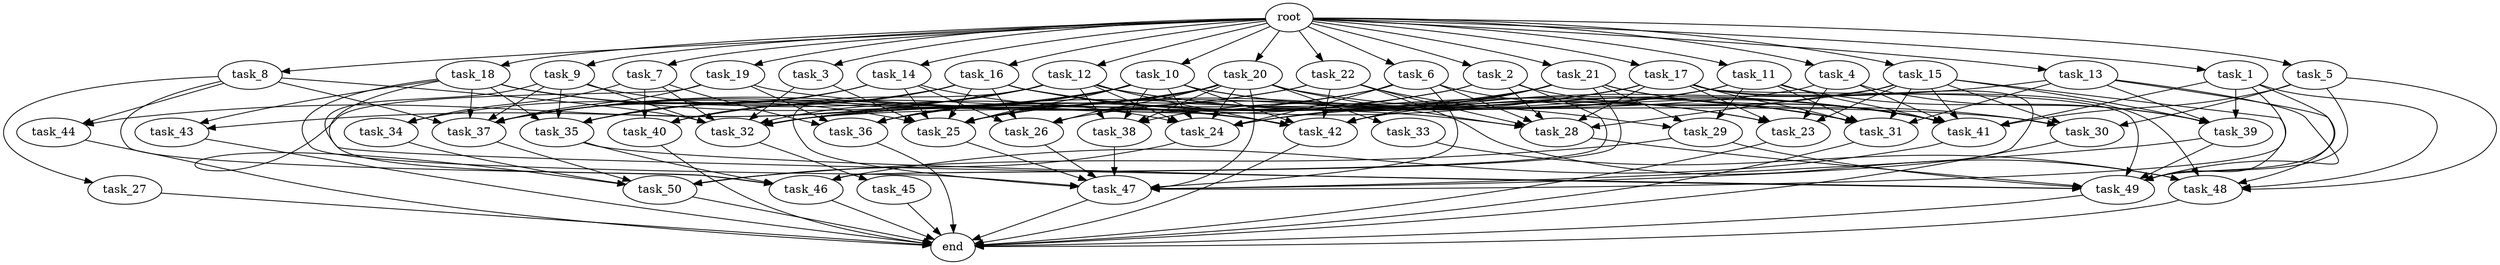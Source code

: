 digraph G {
  task_9 [size="8.342595e+10"];
  task_17 [size="7.761471e+10"];
  task_28 [size="4.918566e+10"];
  task_7 [size="4.602318e+10"];
  task_18 [size="2.024722e+10"];
  task_45 [size="3.369884e+10"];
  task_12 [size="3.775008e+10"];
  task_10 [size="5.629215e+10"];
  task_44 [size="7.979305e+10"];
  task_35 [size="8.035127e+10"];
  task_27 [size="5.468845e+10"];
  task_34 [size="3.624142e+09"];
  task_30 [size="7.422788e+10"];
  task_20 [size="8.797766e+10"];
  task_40 [size="3.317042e+10"];
  task_14 [size="2.493085e+09"];
  task_24 [size="6.217689e+10"];
  task_42 [size="4.719873e+10"];
  task_43 [size="5.683708e+10"];
  task_32 [size="1.771510e+10"];
  task_33 [size="6.037767e+10"];
  task_49 [size="5.142476e+10"];
  task_16 [size="3.276975e+10"];
  task_11 [size="7.759926e+10"];
  task_23 [size="4.517789e+10"];
  task_41 [size="6.765980e+10"];
  task_21 [size="2.131678e+10"];
  task_26 [size="6.543761e+10"];
  task_19 [size="7.928400e+10"];
  task_37 [size="7.881624e+10"];
  task_2 [size="9.043660e+10"];
  task_50 [size="8.344086e+10"];
  task_47 [size="5.709336e+10"];
  task_13 [size="5.642689e+10"];
  task_8 [size="9.178008e+10"];
  task_5 [size="2.771975e+10"];
  task_29 [size="4.161720e+10"];
  task_6 [size="8.600490e+10"];
  task_36 [size="3.811854e+10"];
  task_22 [size="7.319921e+10"];
  root [size="0.000000e+00"];
  task_38 [size="5.666298e+10"];
  task_15 [size="2.640183e+10"];
  task_3 [size="7.019509e+10"];
  task_39 [size="3.871739e+10"];
  task_4 [size="6.917666e+10"];
  task_31 [size="4.860358e+10"];
  task_25 [size="1.759091e+10"];
  task_1 [size="5.489478e+10"];
  end [size="0.000000e+00"];
  task_48 [size="6.146481e+10"];
  task_46 [size="9.063258e+10"];

  task_9 -> task_35 [size="1.607025e+08"];
  task_9 -> task_32 [size="1.771510e+07"];
  task_9 -> task_24 [size="8.882413e+07"];
  task_9 -> task_37 [size="8.757360e+07"];
  task_9 -> task_46 [size="1.510543e+08"];
  task_17 -> task_23 [size="9.035579e+07"];
  task_17 -> task_28 [size="7.026522e+07"];
  task_17 -> task_32 [size="1.771510e+07"];
  task_17 -> task_26 [size="1.635940e+08"];
  task_17 -> task_25 [size="1.954546e+07"];
  task_17 -> task_48 [size="1.024414e+08"];
  task_17 -> task_49 [size="5.142476e+07"];
  task_17 -> task_31 [size="6.943368e+07"];
  task_17 -> task_47 [size="5.709336e+07"];
  task_28 -> task_49 [size="5.142476e+07"];
  task_7 -> task_40 [size="1.105681e+08"];
  task_7 -> task_36 [size="6.353089e+07"];
  task_7 -> task_32 [size="1.771510e+07"];
  task_7 -> task_34 [size="1.812071e+07"];
  task_18 -> task_43 [size="2.841854e+08"];
  task_18 -> task_49 [size="5.142476e+07"];
  task_18 -> task_35 [size="1.607025e+08"];
  task_18 -> task_25 [size="1.954546e+07"];
  task_18 -> task_47 [size="5.709336e+07"];
  task_18 -> task_37 [size="8.757360e+07"];
  task_18 -> task_42 [size="5.899841e+07"];
  task_45 -> end [size="1.000000e-12"];
  task_12 -> task_41 [size="6.765980e+07"];
  task_12 -> task_31 [size="6.943368e+07"];
  task_12 -> task_43 [size="2.841854e+08"];
  task_12 -> task_44 [size="3.989653e+08"];
  task_12 -> task_24 [size="8.882413e+07"];
  task_12 -> task_32 [size="1.771510e+07"];
  task_12 -> task_38 [size="1.416574e+08"];
  task_12 -> task_47 [size="5.709336e+07"];
  task_12 -> task_42 [size="5.899841e+07"];
  task_10 -> task_23 [size="9.035579e+07"];
  task_10 -> task_41 [size="6.765980e+07"];
  task_10 -> task_32 [size="1.771510e+07"];
  task_10 -> task_24 [size="8.882413e+07"];
  task_10 -> task_25 [size="1.954546e+07"];
  task_10 -> task_35 [size="1.607025e+08"];
  task_10 -> task_38 [size="1.416574e+08"];
  task_10 -> task_36 [size="6.353089e+07"];
  task_10 -> task_37 [size="8.757360e+07"];
  task_10 -> task_42 [size="5.899841e+07"];
  task_44 -> end [size="1.000000e-12"];
  task_35 -> task_46 [size="1.510543e+08"];
  task_35 -> task_49 [size="5.142476e+07"];
  task_27 -> end [size="1.000000e-12"];
  task_34 -> task_50 [size="1.668817e+08"];
  task_30 -> end [size="1.000000e-12"];
  task_20 -> task_41 [size="6.765980e+07"];
  task_20 -> task_28 [size="7.026522e+07"];
  task_20 -> task_33 [size="6.037767e+08"];
  task_20 -> task_26 [size="1.635940e+08"];
  task_20 -> task_24 [size="8.882413e+07"];
  task_20 -> task_35 [size="1.607025e+08"];
  task_20 -> task_38 [size="1.416574e+08"];
  task_20 -> task_36 [size="6.353089e+07"];
  task_20 -> task_25 [size="1.954546e+07"];
  task_20 -> task_47 [size="5.709336e+07"];
  task_20 -> task_37 [size="8.757360e+07"];
  task_40 -> end [size="1.000000e-12"];
  task_14 -> task_35 [size="1.607025e+08"];
  task_14 -> task_25 [size="1.954546e+07"];
  task_14 -> task_26 [size="1.635940e+08"];
  task_14 -> task_37 [size="8.757360e+07"];
  task_14 -> task_42 [size="5.899841e+07"];
  task_24 -> task_50 [size="1.668817e+08"];
  task_42 -> end [size="1.000000e-12"];
  task_43 -> end [size="1.000000e-12"];
  task_32 -> task_45 [size="3.369884e+08"];
  task_33 -> task_48 [size="1.024414e+08"];
  task_49 -> end [size="1.000000e-12"];
  task_16 -> task_23 [size="9.035579e+07"];
  task_16 -> task_28 [size="7.026522e+07"];
  task_16 -> task_26 [size="1.635940e+08"];
  task_16 -> task_25 [size="1.954546e+07"];
  task_16 -> task_31 [size="6.943368e+07"];
  task_16 -> task_40 [size="1.105681e+08"];
  task_16 -> task_37 [size="8.757360e+07"];
  task_16 -> task_34 [size="1.812071e+07"];
  task_11 -> task_41 [size="6.765980e+07"];
  task_11 -> task_31 [size="6.943368e+07"];
  task_11 -> task_24 [size="8.882413e+07"];
  task_11 -> task_25 [size="1.954546e+07"];
  task_11 -> task_29 [size="1.387240e+08"];
  task_11 -> task_39 [size="7.743477e+07"];
  task_23 -> end [size="1.000000e-12"];
  task_41 -> task_46 [size="1.510543e+08"];
  task_21 -> task_41 [size="6.765980e+07"];
  task_21 -> task_36 [size="6.353089e+07"];
  task_21 -> task_24 [size="8.882413e+07"];
  task_21 -> task_38 [size="1.416574e+08"];
  task_21 -> task_29 [size="1.387240e+08"];
  task_21 -> task_46 [size="1.510543e+08"];
  task_21 -> task_30 [size="1.855697e+08"];
  task_21 -> task_42 [size="5.899841e+07"];
  task_26 -> task_47 [size="5.709336e+07"];
  task_19 -> task_50 [size="1.668817e+08"];
  task_19 -> task_36 [size="6.353089e+07"];
  task_19 -> task_30 [size="1.855697e+08"];
  task_19 -> task_37 [size="8.757360e+07"];
  task_37 -> task_50 [size="1.668817e+08"];
  task_2 -> task_41 [size="6.765980e+07"];
  task_2 -> task_28 [size="7.026522e+07"];
  task_2 -> task_32 [size="1.771510e+07"];
  task_2 -> task_46 [size="1.510543e+08"];
  task_2 -> task_25 [size="1.954546e+07"];
  task_50 -> end [size="1.000000e-12"];
  task_47 -> end [size="1.000000e-12"];
  task_13 -> task_31 [size="6.943368e+07"];
  task_13 -> task_42 [size="5.899841e+07"];
  task_13 -> task_48 [size="1.024414e+08"];
  task_13 -> task_39 [size="7.743477e+07"];
  task_13 -> task_49 [size="5.142476e+07"];
  task_8 -> task_32 [size="1.771510e+07"];
  task_8 -> task_27 [size="5.468845e+08"];
  task_8 -> task_44 [size="3.989653e+08"];
  task_8 -> task_46 [size="1.510543e+08"];
  task_8 -> task_37 [size="8.757360e+07"];
  task_5 -> task_41 [size="6.765980e+07"];
  task_5 -> task_48 [size="1.024414e+08"];
  task_5 -> task_30 [size="1.855697e+08"];
  task_5 -> task_49 [size="5.142476e+07"];
  task_29 -> task_50 [size="1.668817e+08"];
  task_29 -> task_49 [size="5.142476e+07"];
  task_6 -> task_28 [size="7.026522e+07"];
  task_6 -> task_32 [size="1.771510e+07"];
  task_6 -> task_24 [size="8.882413e+07"];
  task_6 -> task_31 [size="6.943368e+07"];
  task_6 -> task_36 [size="6.353089e+07"];
  task_6 -> task_47 [size="5.709336e+07"];
  task_36 -> end [size="1.000000e-12"];
  task_22 -> task_28 [size="7.026522e+07"];
  task_22 -> task_48 [size="1.024414e+08"];
  task_22 -> task_29 [size="1.387240e+08"];
  task_22 -> task_40 [size="1.105681e+08"];
  task_22 -> task_37 [size="8.757360e+07"];
  task_22 -> task_42 [size="5.899841e+07"];
  root -> task_8 [size="1.000000e-12"];
  root -> task_9 [size="1.000000e-12"];
  root -> task_21 [size="1.000000e-12"];
  root -> task_7 [size="1.000000e-12"];
  root -> task_19 [size="1.000000e-12"];
  root -> task_2 [size="1.000000e-12"];
  root -> task_10 [size="1.000000e-12"];
  root -> task_5 [size="1.000000e-12"];
  root -> task_12 [size="1.000000e-12"];
  root -> task_6 [size="1.000000e-12"];
  root -> task_20 [size="1.000000e-12"];
  root -> task_14 [size="1.000000e-12"];
  root -> task_22 [size="1.000000e-12"];
  root -> task_17 [size="1.000000e-12"];
  root -> task_18 [size="1.000000e-12"];
  root -> task_3 [size="1.000000e-12"];
  root -> task_4 [size="1.000000e-12"];
  root -> task_13 [size="1.000000e-12"];
  root -> task_1 [size="1.000000e-12"];
  root -> task_15 [size="1.000000e-12"];
  root -> task_16 [size="1.000000e-12"];
  root -> task_11 [size="1.000000e-12"];
  task_38 -> task_47 [size="5.709336e+07"];
  task_15 -> task_23 [size="9.035579e+07"];
  task_15 -> task_41 [size="6.765980e+07"];
  task_15 -> task_28 [size="7.026522e+07"];
  task_15 -> task_49 [size="5.142476e+07"];
  task_15 -> task_39 [size="7.743477e+07"];
  task_15 -> task_31 [size="6.943368e+07"];
  task_15 -> task_30 [size="1.855697e+08"];
  task_15 -> task_42 [size="5.899841e+07"];
  task_3 -> task_32 [size="1.771510e+07"];
  task_3 -> task_25 [size="1.954546e+07"];
  task_39 -> task_47 [size="5.709336e+07"];
  task_39 -> task_49 [size="5.142476e+07"];
  task_4 -> task_23 [size="9.035579e+07"];
  task_4 -> task_41 [size="6.765980e+07"];
  task_4 -> task_32 [size="1.771510e+07"];
  task_4 -> task_39 [size="7.743477e+07"];
  task_31 -> end [size="1.000000e-12"];
  task_25 -> task_47 [size="5.709336e+07"];
  task_1 -> task_41 [size="6.765980e+07"];
  task_1 -> task_47 [size="5.709336e+07"];
  task_1 -> task_48 [size="1.024414e+08"];
  task_1 -> task_39 [size="7.743477e+07"];
  task_1 -> task_49 [size="5.142476e+07"];
  task_48 -> end [size="1.000000e-12"];
  task_46 -> end [size="1.000000e-12"];
}
